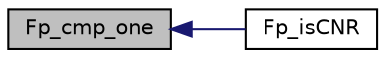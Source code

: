 digraph "Fp_cmp_one"
{
  edge [fontname="Helvetica",fontsize="10",labelfontname="Helvetica",labelfontsize="10"];
  node [fontname="Helvetica",fontsize="10",shape=record];
  rankdir="LR";
  Node84 [label="Fp_cmp_one",height=0.2,width=0.4,color="black", fillcolor="grey75", style="filled", fontcolor="black"];
  Node84 -> Node85 [dir="back",color="midnightblue",fontsize="10",style="solid",fontname="Helvetica"];
  Node85 [label="Fp_isCNR",height=0.2,width=0.4,color="black", fillcolor="white", style="filled",URL="$bn__fp_8h.html#a5e73be560cd37d57a79692c7025eefca"];
}
